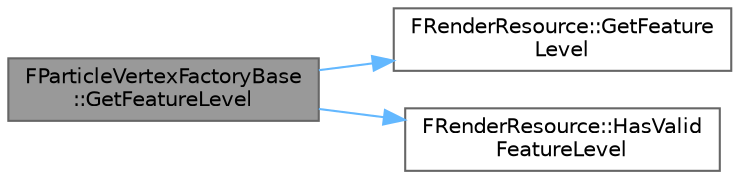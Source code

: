 digraph "FParticleVertexFactoryBase::GetFeatureLevel"
{
 // INTERACTIVE_SVG=YES
 // LATEX_PDF_SIZE
  bgcolor="transparent";
  edge [fontname=Helvetica,fontsize=10,labelfontname=Helvetica,labelfontsize=10];
  node [fontname=Helvetica,fontsize=10,shape=box,height=0.2,width=0.4];
  rankdir="LR";
  Node1 [id="Node000001",label="FParticleVertexFactoryBase\l::GetFeatureLevel",height=0.2,width=0.4,color="gray40", fillcolor="grey60", style="filled", fontcolor="black",tooltip=" "];
  Node1 -> Node2 [id="edge1_Node000001_Node000002",color="steelblue1",style="solid",tooltip=" "];
  Node2 [id="Node000002",label="FRenderResource::GetFeature\lLevel",height=0.2,width=0.4,color="grey40", fillcolor="white", style="filled",URL="$d8/ddf/classFRenderResource.html#ad75dc58f490c209533bf938463b90312",tooltip=" "];
  Node1 -> Node3 [id="edge2_Node000001_Node000003",color="steelblue1",style="solid",tooltip=" "];
  Node3 [id="Node000003",label="FRenderResource::HasValid\lFeatureLevel",height=0.2,width=0.4,color="grey40", fillcolor="white", style="filled",URL="$d8/ddf/classFRenderResource.html#a62b4039013a5b9d8f84501ec3e1999ca",tooltip=" "];
}
